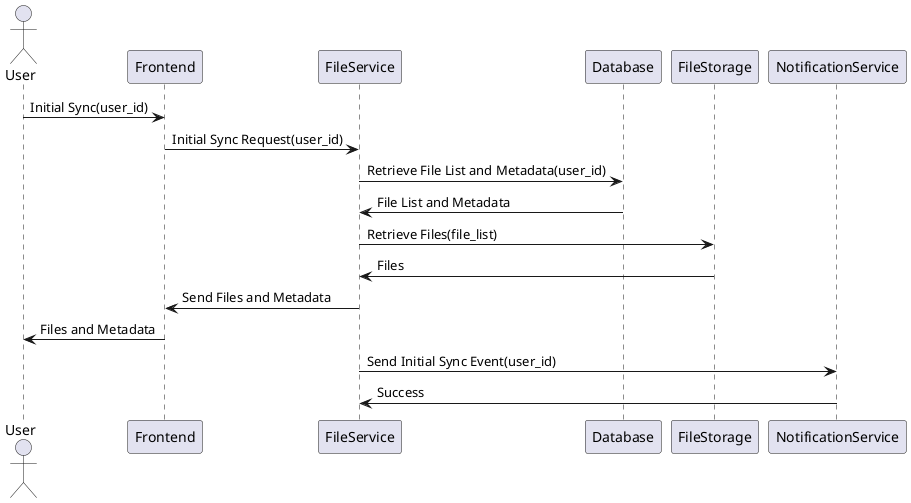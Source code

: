 @startuml
actor User
participant Frontend
participant FileService
participant Database
participant FileStorage
participant NotificationService

User -> Frontend: Initial Sync(user_id)
Frontend -> FileService: Initial Sync Request(user_id)
FileService -> Database: Retrieve File List and Metadata(user_id)
Database -> FileService: File List and Metadata
FileService -> FileStorage: Retrieve Files(file_list)
FileStorage -> FileService: Files
FileService -> Frontend: Send Files and Metadata
Frontend -> User: Files and Metadata
FileService -> NotificationService: Send Initial Sync Event(user_id)
NotificationService -> FileService: Success
@enduml
